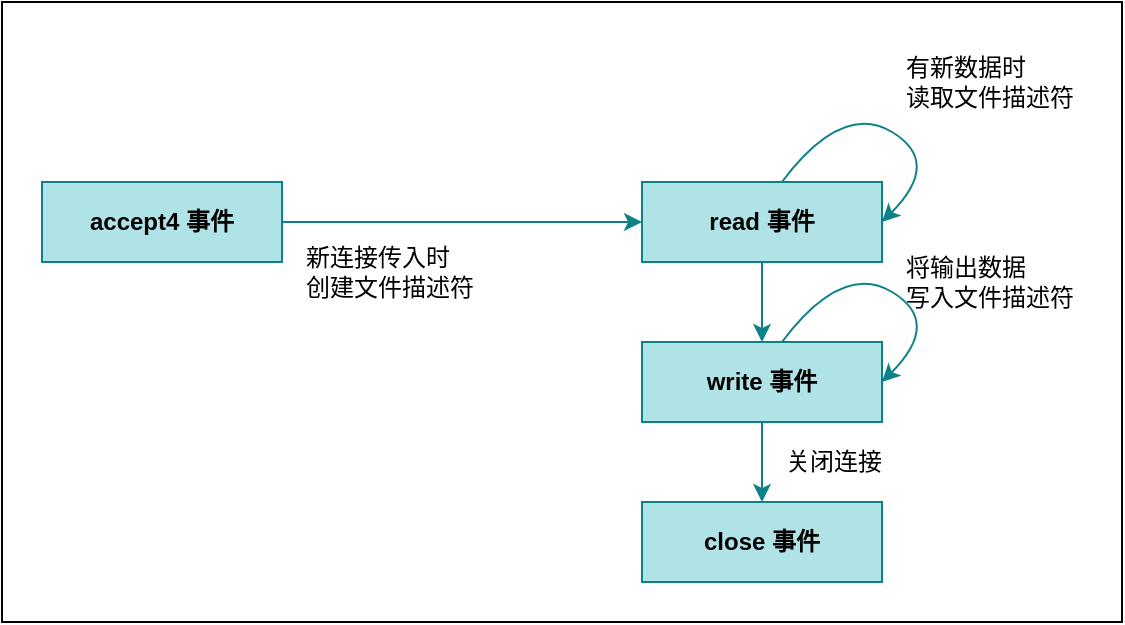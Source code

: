 <mxfile version="20.2.2" type="github">
  <diagram id="fpa_w3nfQHwVPm8lzAJ2" name="第 1 页">
    <mxGraphModel dx="813" dy="435" grid="1" gridSize="10" guides="1" tooltips="1" connect="1" arrows="1" fold="1" page="1" pageScale="1" pageWidth="827" pageHeight="1169" math="0" shadow="0">
      <root>
        <mxCell id="0" />
        <mxCell id="1" parent="0" />
        <mxCell id="isIyfuc2rhLOlFaG4fwx-18" value="" style="rounded=0;whiteSpace=wrap;html=1;" vertex="1" parent="1">
          <mxGeometry x="160" y="70" width="560" height="310" as="geometry" />
        </mxCell>
        <mxCell id="isIyfuc2rhLOlFaG4fwx-11" style="edgeStyle=orthogonalEdgeStyle;rounded=0;orthogonalLoop=1;jettySize=auto;html=1;entryX=0;entryY=0.5;entryDx=0;entryDy=0;fillColor=#b0e3e6;strokeColor=#0e8088;" edge="1" parent="1" source="isIyfuc2rhLOlFaG4fwx-1" target="isIyfuc2rhLOlFaG4fwx-3">
          <mxGeometry relative="1" as="geometry" />
        </mxCell>
        <mxCell id="isIyfuc2rhLOlFaG4fwx-1" value="accept4 事件" style="rounded=0;whiteSpace=wrap;html=1;fontStyle=1;fillColor=#b0e3e6;strokeColor=#0e8088;" vertex="1" parent="1">
          <mxGeometry x="180" y="160" width="120" height="40" as="geometry" />
        </mxCell>
        <mxCell id="isIyfuc2rhLOlFaG4fwx-12" style="edgeStyle=orthogonalEdgeStyle;rounded=0;orthogonalLoop=1;jettySize=auto;html=1;exitX=0.5;exitY=1;exitDx=0;exitDy=0;entryX=0.5;entryY=0;entryDx=0;entryDy=0;fillColor=#b0e3e6;strokeColor=#0e8088;" edge="1" parent="1" source="isIyfuc2rhLOlFaG4fwx-3" target="isIyfuc2rhLOlFaG4fwx-4">
          <mxGeometry relative="1" as="geometry" />
        </mxCell>
        <mxCell id="isIyfuc2rhLOlFaG4fwx-3" value="read 事件" style="rounded=0;whiteSpace=wrap;html=1;fontStyle=1;fillColor=#b0e3e6;strokeColor=#0e8088;" vertex="1" parent="1">
          <mxGeometry x="480" y="160" width="120" height="40" as="geometry" />
        </mxCell>
        <mxCell id="isIyfuc2rhLOlFaG4fwx-13" style="edgeStyle=orthogonalEdgeStyle;rounded=0;orthogonalLoop=1;jettySize=auto;html=1;exitX=0.5;exitY=1;exitDx=0;exitDy=0;entryX=0.5;entryY=0;entryDx=0;entryDy=0;fillColor=#b0e3e6;strokeColor=#0e8088;" edge="1" parent="1" source="isIyfuc2rhLOlFaG4fwx-4" target="isIyfuc2rhLOlFaG4fwx-5">
          <mxGeometry relative="1" as="geometry" />
        </mxCell>
        <mxCell id="isIyfuc2rhLOlFaG4fwx-4" value="write 事件" style="rounded=0;whiteSpace=wrap;html=1;fontStyle=1;fillColor=#b0e3e6;strokeColor=#0e8088;" vertex="1" parent="1">
          <mxGeometry x="480" y="240" width="120" height="40" as="geometry" />
        </mxCell>
        <mxCell id="isIyfuc2rhLOlFaG4fwx-5" value="close 事件" style="rounded=0;whiteSpace=wrap;html=1;fontStyle=1;fillColor=#b0e3e6;strokeColor=#0e8088;" vertex="1" parent="1">
          <mxGeometry x="480" y="320" width="120" height="40" as="geometry" />
        </mxCell>
        <mxCell id="isIyfuc2rhLOlFaG4fwx-15" value="" style="curved=1;endArrow=classic;html=1;rounded=0;exitX=0.583;exitY=0;exitDx=0;exitDy=0;entryX=1;entryY=0.5;entryDx=0;entryDy=0;exitPerimeter=0;fillColor=#b0e3e6;strokeColor=#0e8088;" edge="1" parent="1" source="isIyfuc2rhLOlFaG4fwx-3" target="isIyfuc2rhLOlFaG4fwx-3">
          <mxGeometry width="50" height="50" relative="1" as="geometry">
            <mxPoint x="350" y="320" as="sourcePoint" />
            <mxPoint x="400" y="270" as="targetPoint" />
            <Array as="points">
              <mxPoint x="580" y="120" />
              <mxPoint x="630" y="150" />
            </Array>
          </mxGeometry>
        </mxCell>
        <mxCell id="isIyfuc2rhLOlFaG4fwx-17" value="" style="curved=1;endArrow=classic;html=1;rounded=0;fillColor=#b0e3e6;strokeColor=#0e8088;" edge="1" parent="1">
          <mxGeometry width="50" height="50" relative="1" as="geometry">
            <mxPoint x="550" y="240" as="sourcePoint" />
            <mxPoint x="600" y="260" as="targetPoint" />
            <Array as="points">
              <mxPoint x="580.04" y="200" />
              <mxPoint x="630.04" y="230" />
            </Array>
          </mxGeometry>
        </mxCell>
        <mxCell id="isIyfuc2rhLOlFaG4fwx-19" value="新连接传入时&lt;br&gt;创建文件描述符" style="text;strokeColor=none;fillColor=none;align=left;verticalAlign=middle;whiteSpace=wrap;rounded=0;fontSize=12;fontFamily=Helvetica;html=1;" vertex="1" parent="1">
          <mxGeometry x="310" y="190" width="160" height="30" as="geometry" />
        </mxCell>
        <mxCell id="isIyfuc2rhLOlFaG4fwx-20" value="有新数据时&lt;br&gt;读取文件描述符" style="text;strokeColor=none;fillColor=none;align=left;verticalAlign=middle;whiteSpace=wrap;rounded=0;fontSize=12;fontFamily=Helvetica;html=1;" vertex="1" parent="1">
          <mxGeometry x="610" y="90" width="90" height="40" as="geometry" />
        </mxCell>
        <mxCell id="isIyfuc2rhLOlFaG4fwx-21" value="将输出数据&lt;br&gt;写入文件描述符" style="text;strokeColor=none;fillColor=none;align=left;verticalAlign=middle;whiteSpace=wrap;rounded=0;fontSize=12;fontFamily=Helvetica;html=1;" vertex="1" parent="1">
          <mxGeometry x="610" y="190" width="90" height="40" as="geometry" />
        </mxCell>
        <mxCell id="isIyfuc2rhLOlFaG4fwx-22" value="关闭连接" style="text;strokeColor=none;fillColor=none;align=left;verticalAlign=middle;whiteSpace=wrap;rounded=0;fontSize=12;fontFamily=Helvetica;html=1;" vertex="1" parent="1">
          <mxGeometry x="550" y="290" width="60" height="20" as="geometry" />
        </mxCell>
      </root>
    </mxGraphModel>
  </diagram>
</mxfile>

